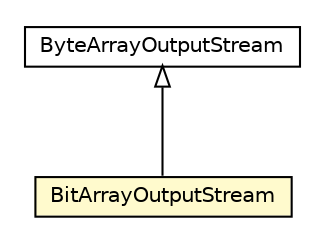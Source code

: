 #!/usr/local/bin/dot
#
# Class diagram 
# Generated by UMLGraph version R5_6-24-gf6e263 (http://www.umlgraph.org/)
#

digraph G {
	edge [fontname="Helvetica",fontsize=10,labelfontname="Helvetica",labelfontsize=10];
	node [fontname="Helvetica",fontsize=10,shape=plaintext];
	nodesep=0.25;
	ranksep=0.5;
	// org.universAAL.lddi.lib.ieeex73std.org.bn.utils.BitArrayOutputStream
	c2315230 [label=<<table title="org.universAAL.lddi.lib.ieeex73std.org.bn.utils.BitArrayOutputStream" border="0" cellborder="1" cellspacing="0" cellpadding="2" port="p" bgcolor="lemonChiffon" href="./BitArrayOutputStream.html">
		<tr><td><table border="0" cellspacing="0" cellpadding="1">
<tr><td align="center" balign="center"> BitArrayOutputStream </td></tr>
		</table></td></tr>
		</table>>, URL="./BitArrayOutputStream.html", fontname="Helvetica", fontcolor="black", fontsize=10.0];
	//org.universAAL.lddi.lib.ieeex73std.org.bn.utils.BitArrayOutputStream extends java.io.ByteArrayOutputStream
	c2316678:p -> c2315230:p [dir=back,arrowtail=empty];
	// java.io.ByteArrayOutputStream
	c2316678 [label=<<table title="java.io.ByteArrayOutputStream" border="0" cellborder="1" cellspacing="0" cellpadding="2" port="p" href="http://java.sun.com/j2se/1.4.2/docs/api/java/io/ByteArrayOutputStream.html">
		<tr><td><table border="0" cellspacing="0" cellpadding="1">
<tr><td align="center" balign="center"> ByteArrayOutputStream </td></tr>
		</table></td></tr>
		</table>>, URL="http://java.sun.com/j2se/1.4.2/docs/api/java/io/ByteArrayOutputStream.html", fontname="Helvetica", fontcolor="black", fontsize=10.0];
}

